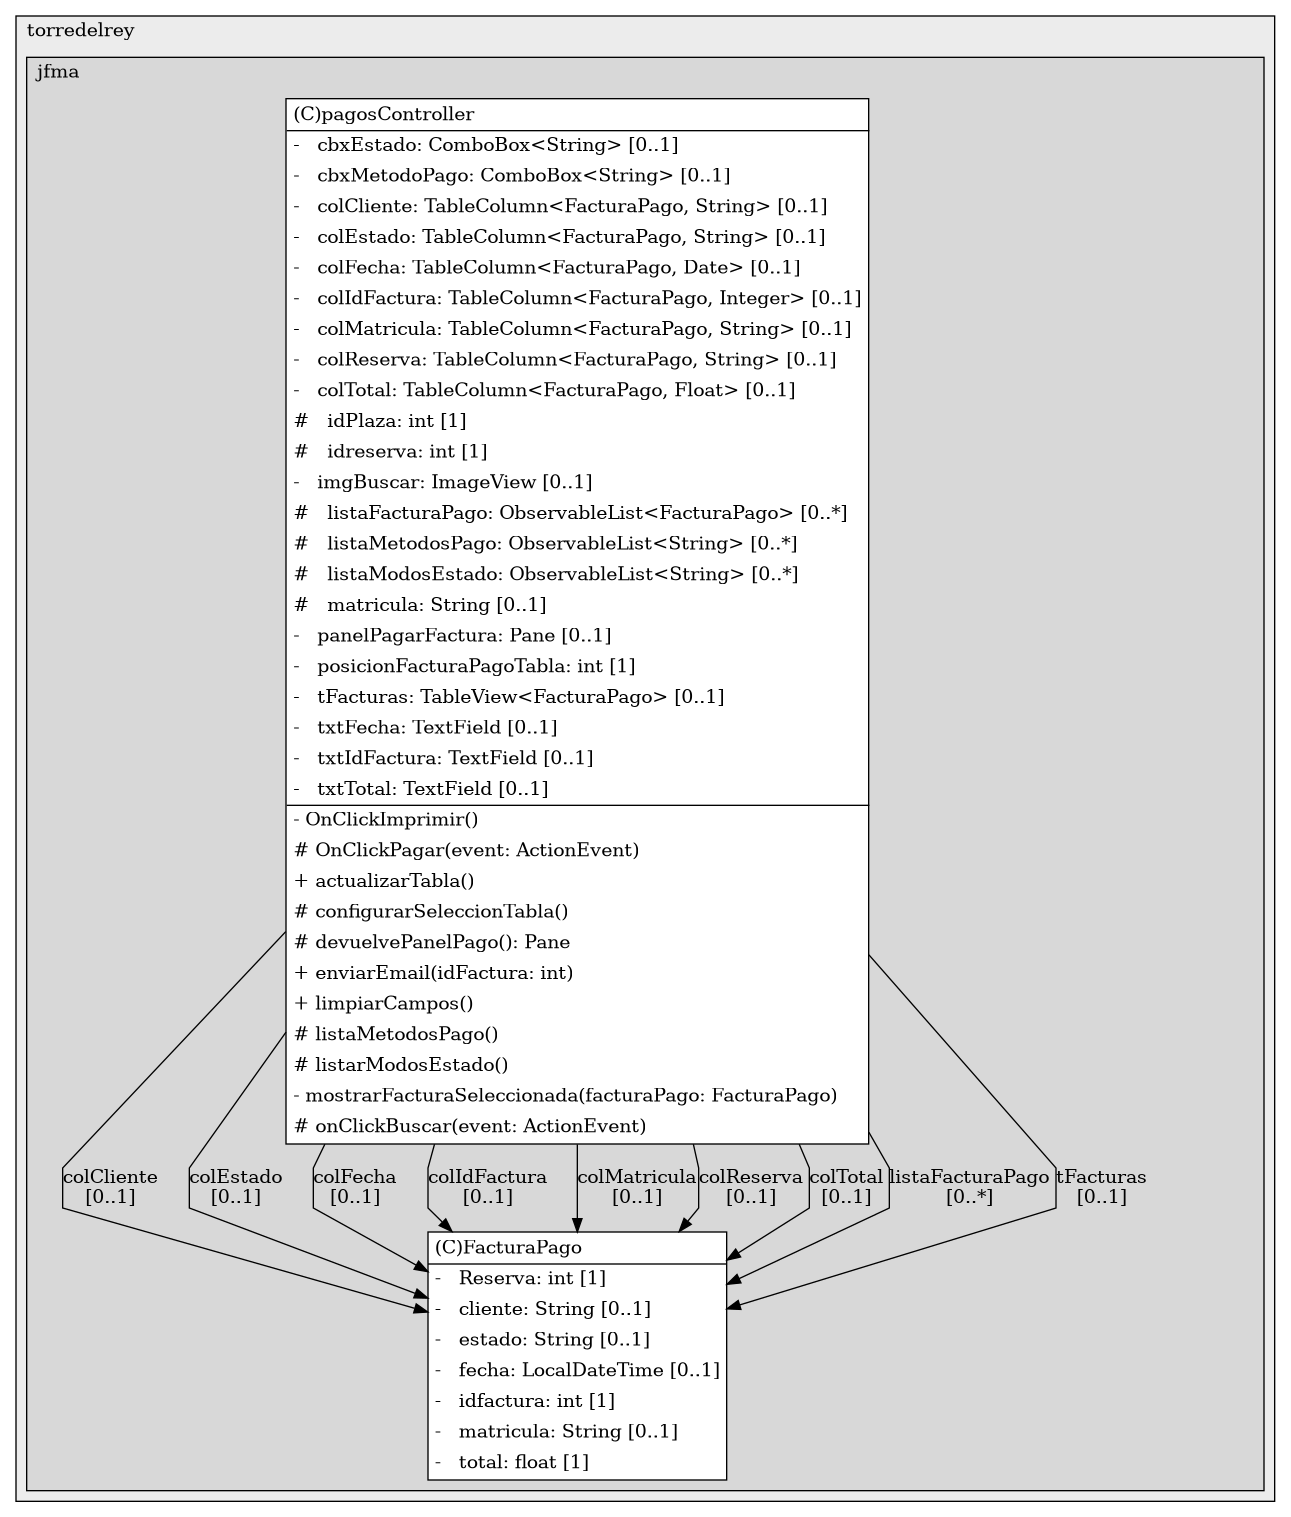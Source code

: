 @startuml

/' diagram meta data start
config=StructureConfiguration;
{
  "projectClassification": {
    "searchMode": "OpenProject", // OpenProject, AllProjects
    "includedProjects": "",
    "pathEndKeywords": "*.impl",
    "isClientPath": "",
    "isClientName": "",
    "isTestPath": "",
    "isTestName": "",
    "isMappingPath": "",
    "isMappingName": "",
    "isDataAccessPath": "",
    "isDataAccessName": "",
    "isDataStructurePath": "",
    "isDataStructureName": "",
    "isInterfaceStructuresPath": "",
    "isInterfaceStructuresName": "",
    "isEntryPointPath": "",
    "isEntryPointName": "",
    "treatFinalFieldsAsMandatory": false
  },
  "graphRestriction": {
    "classPackageExcludeFilter": "",
    "classPackageIncludeFilter": "",
    "classNameExcludeFilter": "",
    "classNameIncludeFilter": "",
    "methodNameExcludeFilter": "",
    "methodNameIncludeFilter": "",
    "removeByInheritance": "", // inheritance/annotation based filtering is done in a second step
    "removeByAnnotation": "",
    "removeByClassPackage": "", // cleanup the graph after inheritance/annotation based filtering is done
    "removeByClassName": "",
    "cutMappings": false,
    "cutEnum": true,
    "cutTests": true,
    "cutClient": true,
    "cutDataAccess": false,
    "cutInterfaceStructures": false,
    "cutDataStructures": false,
    "cutGetterAndSetter": true,
    "cutConstructors": true
  },
  "graphTraversal": {
    "forwardDepth": 6,
    "backwardDepth": 6,
    "classPackageExcludeFilter": "",
    "classPackageIncludeFilter": "",
    "classNameExcludeFilter": "",
    "classNameIncludeFilter": "",
    "methodNameExcludeFilter": "",
    "methodNameIncludeFilter": "",
    "hideMappings": false,
    "hideDataStructures": false,
    "hidePrivateMethods": true,
    "hideInterfaceCalls": true, // indirection: implementation -> interface (is hidden) -> implementation
    "onlyShowApplicationEntryPoints": false, // root node is included
    "useMethodCallsForStructureDiagram": "ForwardOnly" // ForwardOnly, BothDirections, No
  },
  "details": {
    "aggregation": "GroupByClass", // ByClass, GroupByClass, None
    "showClassGenericTypes": true,
    "showMethods": true,
    "showMethodParameterNames": true,
    "showMethodParameterTypes": true,
    "showMethodReturnType": true,
    "showPackageLevels": 2,
    "showDetailedClassStructure": true
  },
  "rootClass": "ies.torredelrey.jfma.appgestionparking.modelo.FacturaPago",
  "extensionCallbackMethod": "" // qualified.class.name#methodName - signature: public static String method(String)
}
diagram meta data end '/



digraph g {
    rankdir="TB"
    splines=polyline
    

'nodes 
subgraph cluster_997493509 { 
   	label=torredelrey
	labeljust=l
	fillcolor="#ececec"
	style=filled
   
   subgraph cluster_166495513 { 
   	label=jfma
	labeljust=l
	fillcolor="#d8d8d8"
	style=filled
   
   FacturaPago933587682[
	label=<<TABLE BORDER="1" CELLBORDER="0" CELLPADDING="4" CELLSPACING="0">
<TR><TD ALIGN="LEFT" >(C)FacturaPago</TD></TR>
<HR/>
<TR><TD ALIGN="LEFT" >-   Reserva: int [1]</TD></TR>
<TR><TD ALIGN="LEFT" >-   cliente: String [0..1]</TD></TR>
<TR><TD ALIGN="LEFT" >-   estado: String [0..1]</TD></TR>
<TR><TD ALIGN="LEFT" >-   fecha: LocalDateTime [0..1]</TD></TR>
<TR><TD ALIGN="LEFT" >-   idfactura: int [1]</TD></TR>
<TR><TD ALIGN="LEFT" >-   matricula: String [0..1]</TD></TR>
<TR><TD ALIGN="LEFT" >-   total: float [1]</TD></TR>
</TABLE>>
	style=filled
	margin=0
	shape=plaintext
	fillcolor="#FFFFFF"
];

pagosController2118646055[
	label=<<TABLE BORDER="1" CELLBORDER="0" CELLPADDING="4" CELLSPACING="0">
<TR><TD ALIGN="LEFT" >(C)pagosController</TD></TR>
<HR/>
<TR><TD ALIGN="LEFT" >-   cbxEstado: ComboBox&lt;String&gt; [0..1]</TD></TR>
<TR><TD ALIGN="LEFT" >-   cbxMetodoPago: ComboBox&lt;String&gt; [0..1]</TD></TR>
<TR><TD ALIGN="LEFT" >-   colCliente: TableColumn&lt;FacturaPago, String&gt; [0..1]</TD></TR>
<TR><TD ALIGN="LEFT" >-   colEstado: TableColumn&lt;FacturaPago, String&gt; [0..1]</TD></TR>
<TR><TD ALIGN="LEFT" >-   colFecha: TableColumn&lt;FacturaPago, Date&gt; [0..1]</TD></TR>
<TR><TD ALIGN="LEFT" >-   colIdFactura: TableColumn&lt;FacturaPago, Integer&gt; [0..1]</TD></TR>
<TR><TD ALIGN="LEFT" >-   colMatricula: TableColumn&lt;FacturaPago, String&gt; [0..1]</TD></TR>
<TR><TD ALIGN="LEFT" >-   colReserva: TableColumn&lt;FacturaPago, String&gt; [0..1]</TD></TR>
<TR><TD ALIGN="LEFT" >-   colTotal: TableColumn&lt;FacturaPago, Float&gt; [0..1]</TD></TR>
<TR><TD ALIGN="LEFT" >#   idPlaza: int [1]</TD></TR>
<TR><TD ALIGN="LEFT" >#   idreserva: int [1]</TD></TR>
<TR><TD ALIGN="LEFT" >-   imgBuscar: ImageView [0..1]</TD></TR>
<TR><TD ALIGN="LEFT" >#   listaFacturaPago: ObservableList&lt;FacturaPago&gt; [0..*]</TD></TR>
<TR><TD ALIGN="LEFT" >#   listaMetodosPago: ObservableList&lt;String&gt; [0..*]</TD></TR>
<TR><TD ALIGN="LEFT" >#   listaModosEstado: ObservableList&lt;String&gt; [0..*]</TD></TR>
<TR><TD ALIGN="LEFT" >#   matricula: String [0..1]</TD></TR>
<TR><TD ALIGN="LEFT" >-   panelPagarFactura: Pane [0..1]</TD></TR>
<TR><TD ALIGN="LEFT" >-   posicionFacturaPagoTabla: int [1]</TD></TR>
<TR><TD ALIGN="LEFT" >-   tFacturas: TableView&lt;FacturaPago&gt; [0..1]</TD></TR>
<TR><TD ALIGN="LEFT" >-   txtFecha: TextField [0..1]</TD></TR>
<TR><TD ALIGN="LEFT" >-   txtIdFactura: TextField [0..1]</TD></TR>
<TR><TD ALIGN="LEFT" >-   txtTotal: TextField [0..1]</TD></TR>
<HR/>
<TR><TD ALIGN="LEFT" >- OnClickImprimir()</TD></TR>
<TR><TD ALIGN="LEFT" ># OnClickPagar(event: ActionEvent)</TD></TR>
<TR><TD ALIGN="LEFT" >+ actualizarTabla()</TD></TR>
<TR><TD ALIGN="LEFT" ># configurarSeleccionTabla()</TD></TR>
<TR><TD ALIGN="LEFT" ># devuelvePanelPago(): Pane</TD></TR>
<TR><TD ALIGN="LEFT" >+ enviarEmail(idFactura: int)</TD></TR>
<TR><TD ALIGN="LEFT" >+ limpiarCampos()</TD></TR>
<TR><TD ALIGN="LEFT" ># listaMetodosPago()</TD></TR>
<TR><TD ALIGN="LEFT" ># listarModosEstado()</TD></TR>
<TR><TD ALIGN="LEFT" >- mostrarFacturaSeleccionada(facturaPago: FacturaPago)</TD></TR>
<TR><TD ALIGN="LEFT" ># onClickBuscar(event: ActionEvent)</TD></TR>
</TABLE>>
	style=filled
	margin=0
	shape=plaintext
	fillcolor="#FFFFFF"
];
} 
} 

'edges    
pagosController2118646055 -> FacturaPago933587682[label="colCliente
[0..1]"];
pagosController2118646055 -> FacturaPago933587682[label="colEstado
[0..1]"];
pagosController2118646055 -> FacturaPago933587682[label="colFecha
[0..1]"];
pagosController2118646055 -> FacturaPago933587682[label="colIdFactura
[0..1]"];
pagosController2118646055 -> FacturaPago933587682[label="colMatricula
[0..1]"];
pagosController2118646055 -> FacturaPago933587682[label="colReserva
[0..1]"];
pagosController2118646055 -> FacturaPago933587682[label="colTotal
[0..1]"];
pagosController2118646055 -> FacturaPago933587682[label="listaFacturaPago
[0..*]"];
pagosController2118646055 -> FacturaPago933587682[label="tFacturas
[0..1]"];
    
}
@enduml
